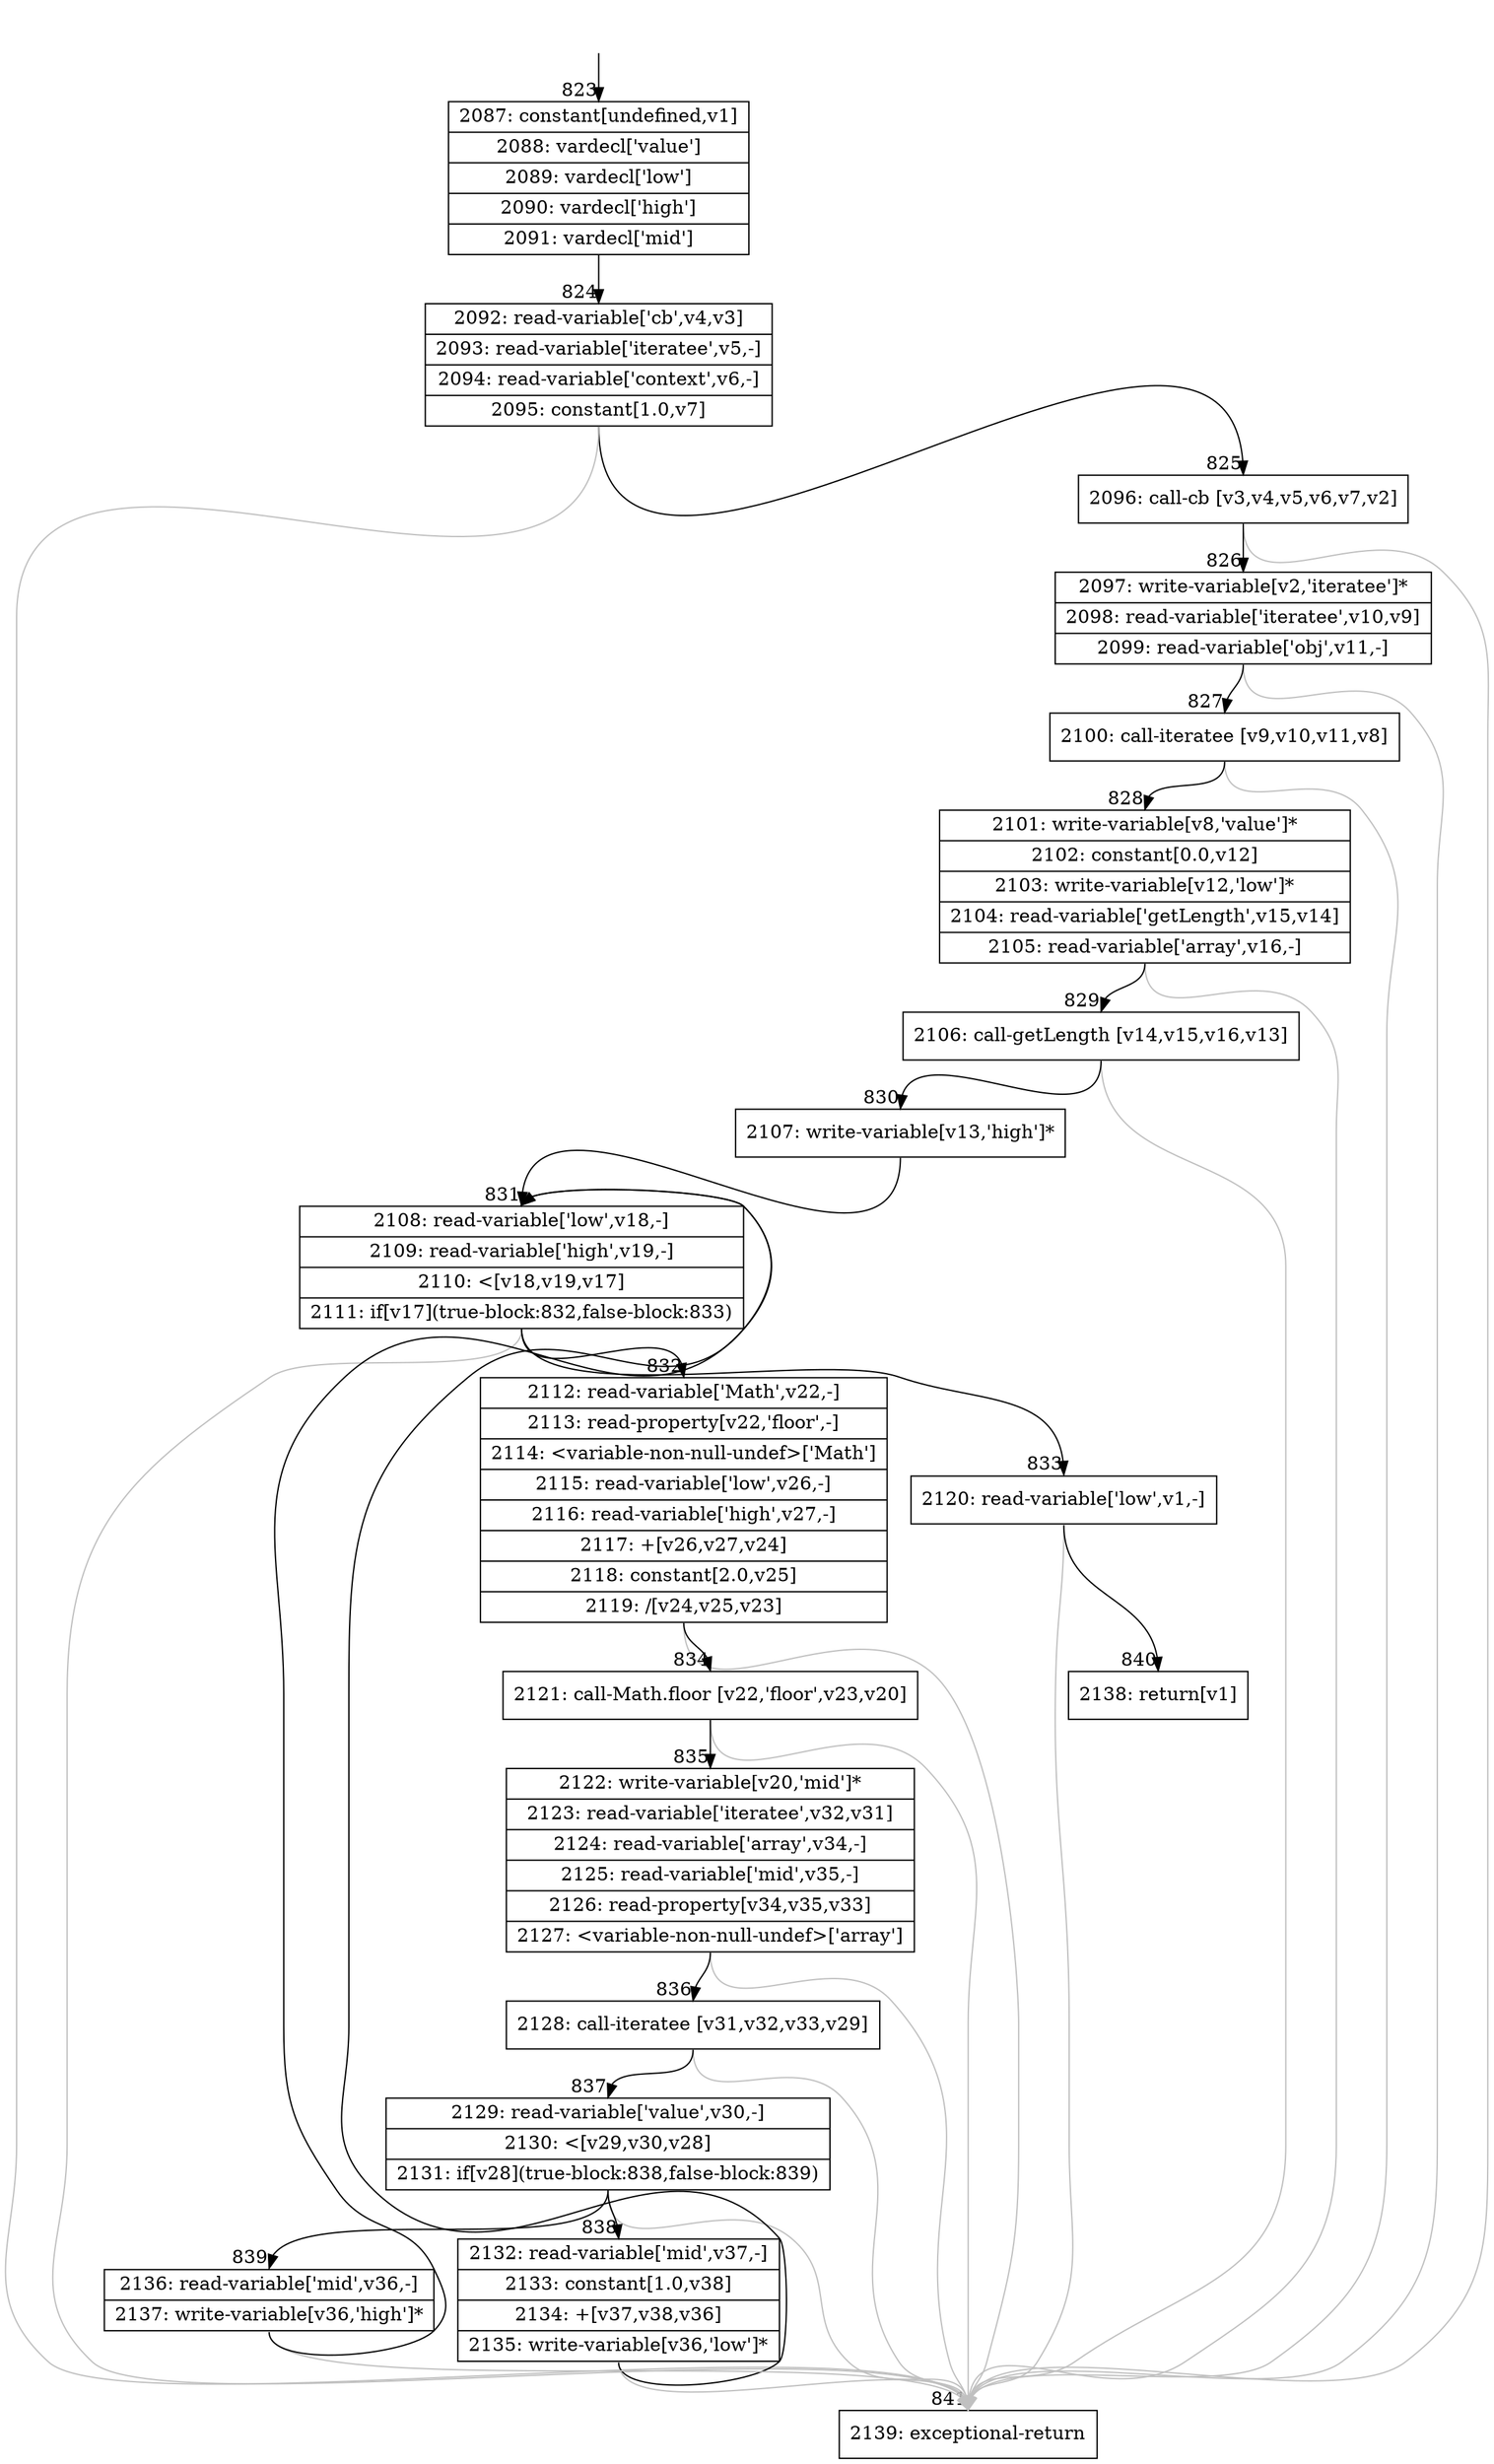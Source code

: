 digraph {
rankdir="TD"
BB_entry72[shape=none,label=""];
BB_entry72 -> BB823 [tailport=s, headport=n, headlabel="    823"]
BB823 [shape=record label="{2087: constant[undefined,v1]|2088: vardecl['value']|2089: vardecl['low']|2090: vardecl['high']|2091: vardecl['mid']}" ] 
BB823 -> BB824 [tailport=s, headport=n, headlabel="      824"]
BB824 [shape=record label="{2092: read-variable['cb',v4,v3]|2093: read-variable['iteratee',v5,-]|2094: read-variable['context',v6,-]|2095: constant[1.0,v7]}" ] 
BB824 -> BB825 [tailport=s, headport=n, headlabel="      825"]
BB824 -> BB841 [tailport=s, headport=n, color=gray, headlabel="      841"]
BB825 [shape=record label="{2096: call-cb [v3,v4,v5,v6,v7,v2]}" ] 
BB825 -> BB826 [tailport=s, headport=n, headlabel="      826"]
BB825 -> BB841 [tailport=s, headport=n, color=gray]
BB826 [shape=record label="{2097: write-variable[v2,'iteratee']*|2098: read-variable['iteratee',v10,v9]|2099: read-variable['obj',v11,-]}" ] 
BB826 -> BB827 [tailport=s, headport=n, headlabel="      827"]
BB826 -> BB841 [tailport=s, headport=n, color=gray]
BB827 [shape=record label="{2100: call-iteratee [v9,v10,v11,v8]}" ] 
BB827 -> BB828 [tailport=s, headport=n, headlabel="      828"]
BB827 -> BB841 [tailport=s, headport=n, color=gray]
BB828 [shape=record label="{2101: write-variable[v8,'value']*|2102: constant[0.0,v12]|2103: write-variable[v12,'low']*|2104: read-variable['getLength',v15,v14]|2105: read-variable['array',v16,-]}" ] 
BB828 -> BB829 [tailport=s, headport=n, headlabel="      829"]
BB828 -> BB841 [tailport=s, headport=n, color=gray]
BB829 [shape=record label="{2106: call-getLength [v14,v15,v16,v13]}" ] 
BB829 -> BB830 [tailport=s, headport=n, headlabel="      830"]
BB829 -> BB841 [tailport=s, headport=n, color=gray]
BB830 [shape=record label="{2107: write-variable[v13,'high']*}" ] 
BB830 -> BB831 [tailport=s, headport=n, headlabel="      831"]
BB831 [shape=record label="{2108: read-variable['low',v18,-]|2109: read-variable['high',v19,-]|2110: \<[v18,v19,v17]|2111: if[v17](true-block:832,false-block:833)}" ] 
BB831 -> BB832 [tailport=s, headport=n, headlabel="      832"]
BB831 -> BB833 [tailport=s, headport=n, headlabel="      833"]
BB831 -> BB841 [tailport=s, headport=n, color=gray]
BB832 [shape=record label="{2112: read-variable['Math',v22,-]|2113: read-property[v22,'floor',-]|2114: \<variable-non-null-undef\>['Math']|2115: read-variable['low',v26,-]|2116: read-variable['high',v27,-]|2117: +[v26,v27,v24]|2118: constant[2.0,v25]|2119: /[v24,v25,v23]}" ] 
BB832 -> BB834 [tailport=s, headport=n, headlabel="      834"]
BB832 -> BB841 [tailport=s, headport=n, color=gray]
BB833 [shape=record label="{2120: read-variable['low',v1,-]}" ] 
BB833 -> BB840 [tailport=s, headport=n, headlabel="      840"]
BB833 -> BB841 [tailport=s, headport=n, color=gray]
BB834 [shape=record label="{2121: call-Math.floor [v22,'floor',v23,v20]}" ] 
BB834 -> BB835 [tailport=s, headport=n, headlabel="      835"]
BB834 -> BB841 [tailport=s, headport=n, color=gray]
BB835 [shape=record label="{2122: write-variable[v20,'mid']*|2123: read-variable['iteratee',v32,v31]|2124: read-variable['array',v34,-]|2125: read-variable['mid',v35,-]|2126: read-property[v34,v35,v33]|2127: \<variable-non-null-undef\>['array']}" ] 
BB835 -> BB836 [tailport=s, headport=n, headlabel="      836"]
BB835 -> BB841 [tailport=s, headport=n, color=gray]
BB836 [shape=record label="{2128: call-iteratee [v31,v32,v33,v29]}" ] 
BB836 -> BB837 [tailport=s, headport=n, headlabel="      837"]
BB836 -> BB841 [tailport=s, headport=n, color=gray]
BB837 [shape=record label="{2129: read-variable['value',v30,-]|2130: \<[v29,v30,v28]|2131: if[v28](true-block:838,false-block:839)}" ] 
BB837 -> BB838 [tailport=s, headport=n, headlabel="      838"]
BB837 -> BB839 [tailport=s, headport=n, headlabel="      839"]
BB837 -> BB841 [tailport=s, headport=n, color=gray]
BB838 [shape=record label="{2132: read-variable['mid',v37,-]|2133: constant[1.0,v38]|2134: +[v37,v38,v36]|2135: write-variable[v36,'low']*}" ] 
BB838 -> BB831 [tailport=s, headport=n]
BB838 -> BB841 [tailport=s, headport=n, color=gray]
BB839 [shape=record label="{2136: read-variable['mid',v36,-]|2137: write-variable[v36,'high']*}" ] 
BB839 -> BB831 [tailport=s, headport=n]
BB839 -> BB841 [tailport=s, headport=n, color=gray]
BB840 [shape=record label="{2138: return[v1]}" ] 
BB841 [shape=record label="{2139: exceptional-return}" ] 
//#$~ 640
}
